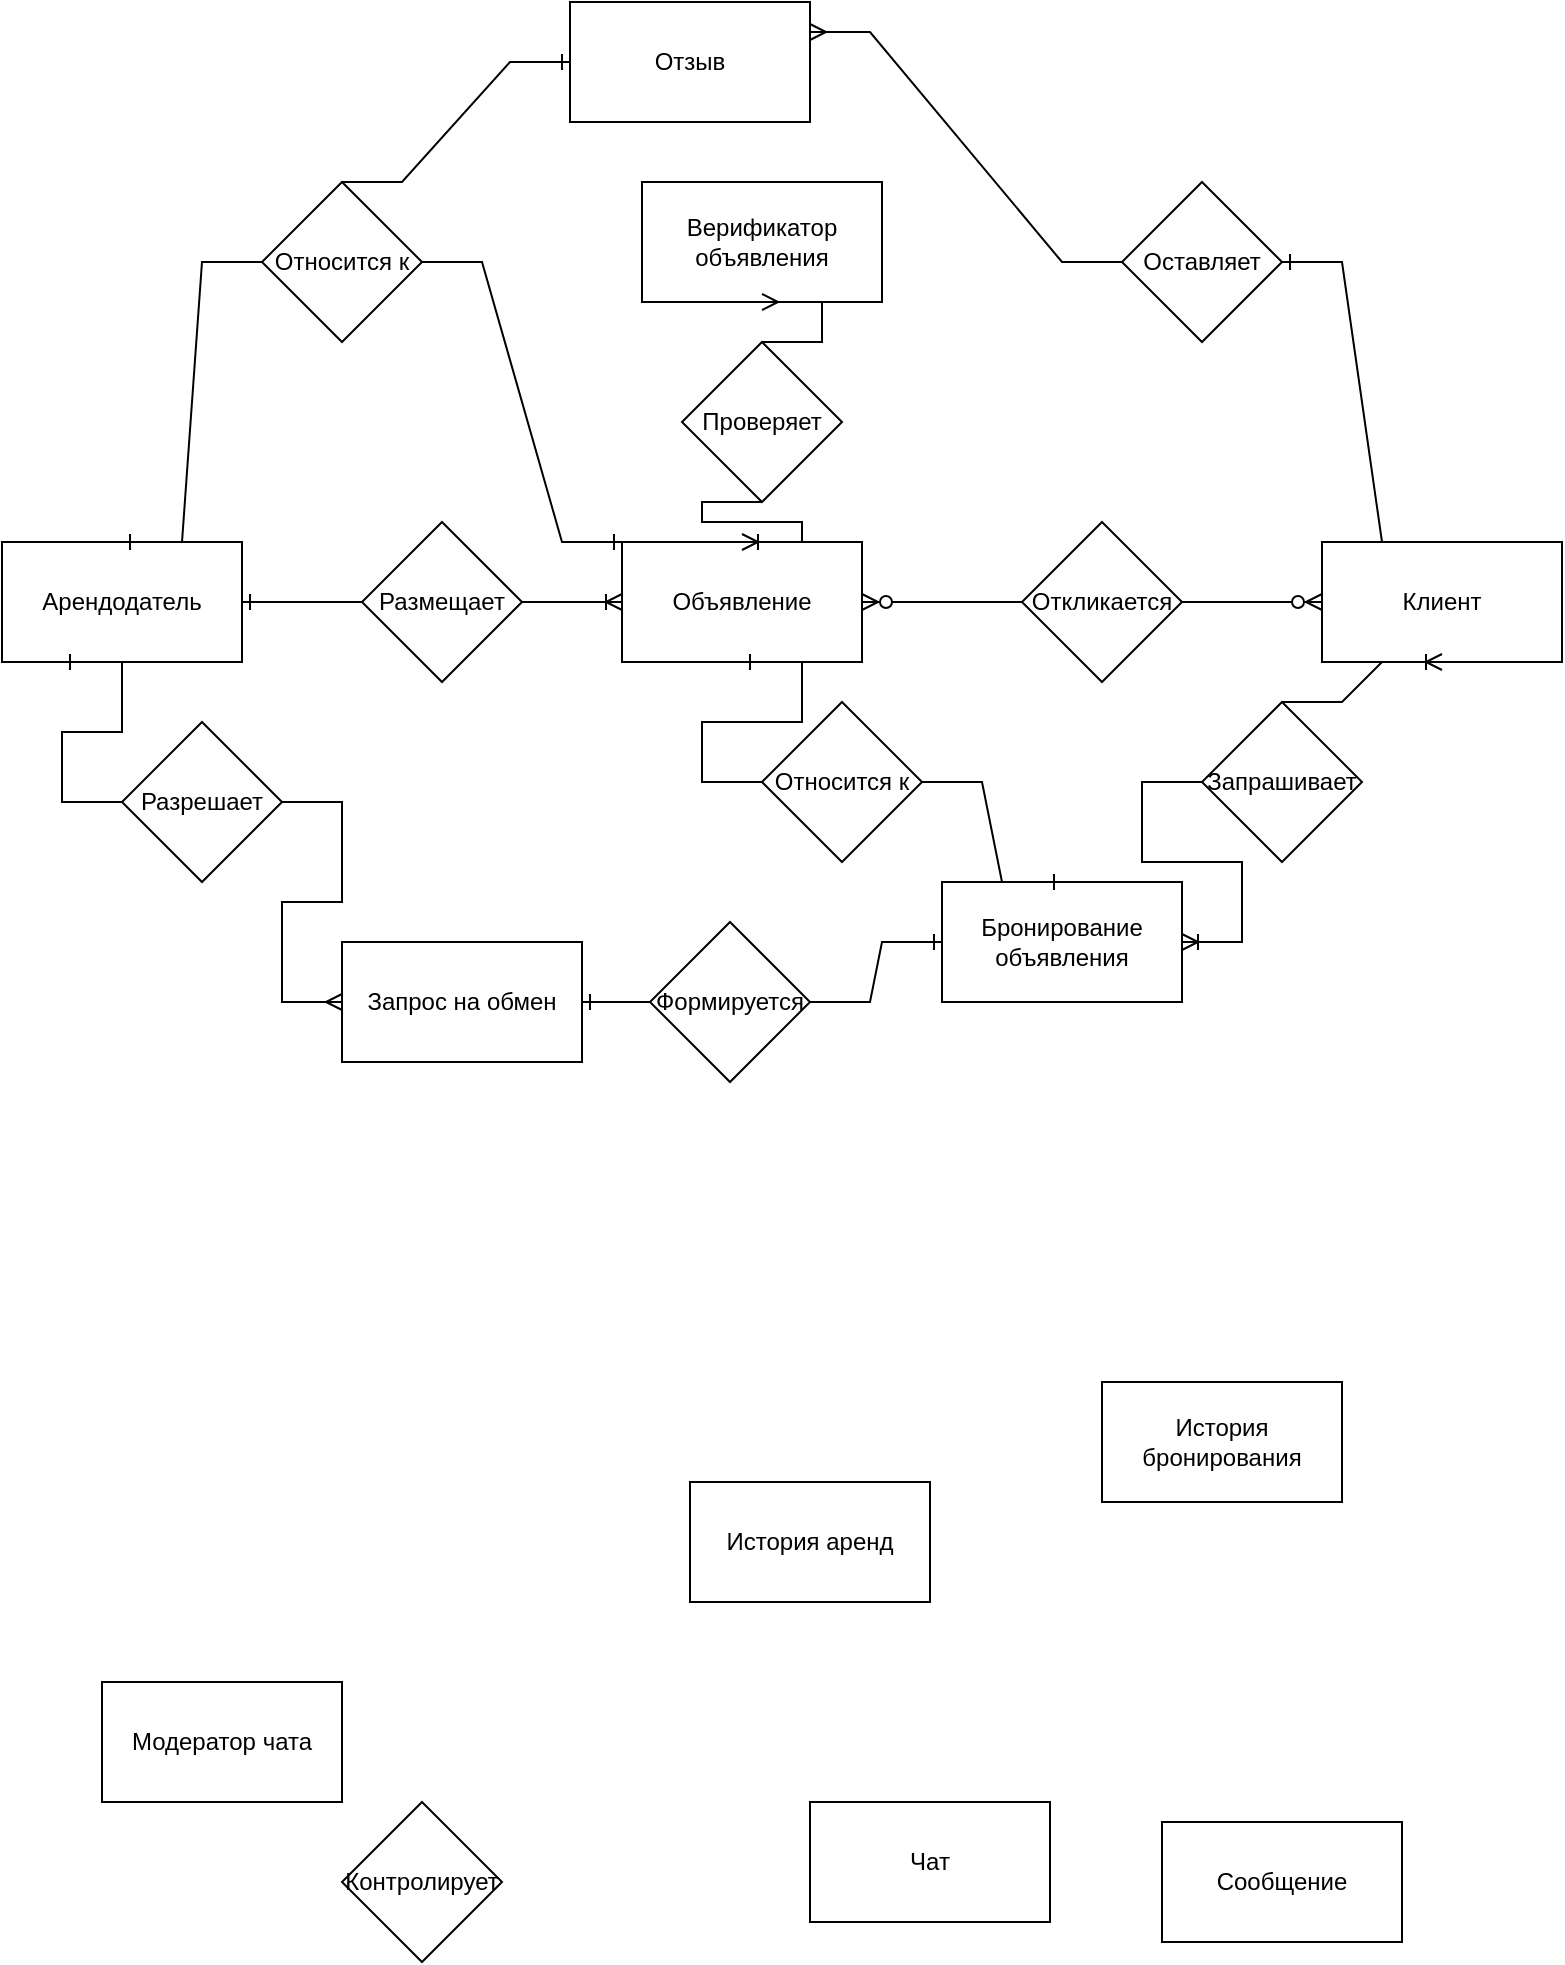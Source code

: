 <mxfile version="24.7.17">
  <diagram name="Страница — 1" id="H7eOhUb1QLdnc-jqc8yt">
    <mxGraphModel dx="1434" dy="738" grid="1" gridSize="10" guides="1" tooltips="1" connect="1" arrows="1" fold="1" page="1" pageScale="1" pageWidth="827" pageHeight="1169" math="0" shadow="0">
      <root>
        <mxCell id="0" />
        <mxCell id="1" parent="0" />
        <mxCell id="WSRJQXSAal-R_Ckg5V9y-1" value="Арендодатель" style="rounded=0;whiteSpace=wrap;html=1;" parent="1" vertex="1">
          <mxGeometry x="10" y="300" width="120" height="60" as="geometry" />
        </mxCell>
        <mxCell id="WSRJQXSAal-R_Ckg5V9y-2" value="Объявление" style="rounded=0;whiteSpace=wrap;html=1;" parent="1" vertex="1">
          <mxGeometry x="320" y="300" width="120" height="60" as="geometry" />
        </mxCell>
        <mxCell id="WSRJQXSAal-R_Ckg5V9y-3" value="Клиент" style="rounded=0;whiteSpace=wrap;html=1;" parent="1" vertex="1">
          <mxGeometry x="670" y="300" width="120" height="60" as="geometry" />
        </mxCell>
        <mxCell id="WSRJQXSAal-R_Ckg5V9y-4" value="Чат" style="rounded=0;whiteSpace=wrap;html=1;" parent="1" vertex="1">
          <mxGeometry x="414" y="930" width="120" height="60" as="geometry" />
        </mxCell>
        <mxCell id="WSRJQXSAal-R_Ckg5V9y-5" value="Сообщение" style="rounded=0;whiteSpace=wrap;html=1;" parent="1" vertex="1">
          <mxGeometry x="590" y="940" width="120" height="60" as="geometry" />
        </mxCell>
        <mxCell id="WSRJQXSAal-R_Ckg5V9y-6" value="Модератор чата" style="rounded=0;whiteSpace=wrap;html=1;" parent="1" vertex="1">
          <mxGeometry x="60" y="870" width="120" height="60" as="geometry" />
        </mxCell>
        <mxCell id="WSRJQXSAal-R_Ckg5V9y-7" value="Отзыв" style="rounded=0;whiteSpace=wrap;html=1;" parent="1" vertex="1">
          <mxGeometry x="294" y="30" width="120" height="60" as="geometry" />
        </mxCell>
        <mxCell id="WSRJQXSAal-R_Ckg5V9y-8" value="История аренд" style="rounded=0;whiteSpace=wrap;html=1;" parent="1" vertex="1">
          <mxGeometry x="354" y="770" width="120" height="60" as="geometry" />
        </mxCell>
        <mxCell id="WSRJQXSAal-R_Ckg5V9y-9" value="Бронирование объявления" style="rounded=0;whiteSpace=wrap;html=1;" parent="1" vertex="1">
          <mxGeometry x="480" y="470" width="120" height="60" as="geometry" />
        </mxCell>
        <mxCell id="WSRJQXSAal-R_Ckg5V9y-10" value="История бронирования" style="rounded=0;whiteSpace=wrap;html=1;" parent="1" vertex="1">
          <mxGeometry x="560" y="720" width="120" height="60" as="geometry" />
        </mxCell>
        <mxCell id="WSRJQXSAal-R_Ckg5V9y-11" value="Запрос на обмен" style="rounded=0;whiteSpace=wrap;html=1;" parent="1" vertex="1">
          <mxGeometry x="180" y="500" width="120" height="60" as="geometry" />
        </mxCell>
        <mxCell id="WSRJQXSAal-R_Ckg5V9y-12" value="Верификатор объявления" style="rounded=0;whiteSpace=wrap;html=1;" parent="1" vertex="1">
          <mxGeometry x="330" y="120" width="120" height="60" as="geometry" />
        </mxCell>
        <mxCell id="WSRJQXSAal-R_Ckg5V9y-13" value="Размещает" style="rhombus;whiteSpace=wrap;html=1;" parent="1" vertex="1">
          <mxGeometry x="190" y="290" width="80" height="80" as="geometry" />
        </mxCell>
        <mxCell id="WSRJQXSAal-R_Ckg5V9y-14" value="" style="edgeStyle=entityRelationEdgeStyle;fontSize=12;html=1;endArrow=ERoneToMany;rounded=0;exitX=1;exitY=0.5;exitDx=0;exitDy=0;entryX=0;entryY=0.5;entryDx=0;entryDy=0;curved=0;" parent="1" source="WSRJQXSAal-R_Ckg5V9y-13" target="WSRJQXSAal-R_Ckg5V9y-2" edge="1">
          <mxGeometry width="100" height="100" relative="1" as="geometry">
            <mxPoint x="330" y="260" as="sourcePoint" />
            <mxPoint x="390" y="300" as="targetPoint" />
            <Array as="points">
              <mxPoint x="390" y="300" />
              <mxPoint x="370" y="290" />
              <mxPoint x="380" y="290" />
            </Array>
          </mxGeometry>
        </mxCell>
        <mxCell id="WSRJQXSAal-R_Ckg5V9y-15" value="" style="edgeStyle=entityRelationEdgeStyle;fontSize=12;html=1;endArrow=ERone;endFill=1;rounded=0;exitX=0;exitY=0.5;exitDx=0;exitDy=0;entryX=1;entryY=0.5;entryDx=0;entryDy=0;" parent="1" source="WSRJQXSAal-R_Ckg5V9y-13" target="WSRJQXSAal-R_Ckg5V9y-1" edge="1">
          <mxGeometry width="100" height="100" relative="1" as="geometry">
            <mxPoint x="360" y="530" as="sourcePoint" />
            <mxPoint x="460" y="430" as="targetPoint" />
            <Array as="points">
              <mxPoint x="240" y="200" />
              <mxPoint x="230" y="210" />
              <mxPoint x="170" y="230" />
              <mxPoint x="240" y="210" />
              <mxPoint x="170" y="220" />
              <mxPoint x="170" y="220" />
            </Array>
          </mxGeometry>
        </mxCell>
        <mxCell id="WSRJQXSAal-R_Ckg5V9y-16" value="Откликается" style="rhombus;whiteSpace=wrap;html=1;" parent="1" vertex="1">
          <mxGeometry x="520" y="290" width="80" height="80" as="geometry" />
        </mxCell>
        <mxCell id="WSRJQXSAal-R_Ckg5V9y-17" value="" style="edgeStyle=entityRelationEdgeStyle;fontSize=12;html=1;endArrow=ERzeroToMany;endFill=1;rounded=0;exitX=1;exitY=0.5;exitDx=0;exitDy=0;entryX=0;entryY=0.5;entryDx=0;entryDy=0;" parent="1" source="WSRJQXSAal-R_Ckg5V9y-16" target="WSRJQXSAal-R_Ckg5V9y-3" edge="1">
          <mxGeometry width="100" height="100" relative="1" as="geometry">
            <mxPoint x="360" y="530" as="sourcePoint" />
            <mxPoint x="460" y="430" as="targetPoint" />
          </mxGeometry>
        </mxCell>
        <mxCell id="WSRJQXSAal-R_Ckg5V9y-18" value="" style="edgeStyle=entityRelationEdgeStyle;fontSize=12;html=1;endArrow=ERzeroToMany;endFill=1;rounded=0;exitX=0;exitY=0.5;exitDx=0;exitDy=0;entryX=1;entryY=0.5;entryDx=0;entryDy=0;" parent="1" source="WSRJQXSAal-R_Ckg5V9y-16" target="WSRJQXSAal-R_Ckg5V9y-2" edge="1">
          <mxGeometry width="100" height="100" relative="1" as="geometry">
            <mxPoint x="360" y="530" as="sourcePoint" />
            <mxPoint x="460" y="430" as="targetPoint" />
          </mxGeometry>
        </mxCell>
        <mxCell id="WSRJQXSAal-R_Ckg5V9y-19" value="Проверяет" style="rhombus;whiteSpace=wrap;html=1;" parent="1" vertex="1">
          <mxGeometry x="350" y="200" width="80" height="80" as="geometry" />
        </mxCell>
        <mxCell id="WSRJQXSAal-R_Ckg5V9y-20" value="" style="edgeStyle=entityRelationEdgeStyle;fontSize=12;html=1;endArrow=ERoneToMany;rounded=0;exitX=0.5;exitY=1;exitDx=0;exitDy=0;entryX=0.5;entryY=0;entryDx=0;entryDy=0;" parent="1" source="WSRJQXSAal-R_Ckg5V9y-19" target="WSRJQXSAal-R_Ckg5V9y-2" edge="1">
          <mxGeometry width="100" height="100" relative="1" as="geometry">
            <mxPoint x="290" y="420" as="sourcePoint" />
            <mxPoint x="380" y="410" as="targetPoint" />
            <Array as="points">
              <mxPoint x="380" y="260" />
            </Array>
          </mxGeometry>
        </mxCell>
        <mxCell id="WSRJQXSAal-R_Ckg5V9y-21" value="" style="edgeStyle=entityRelationEdgeStyle;fontSize=12;html=1;endArrow=ERmany;rounded=0;entryX=0.5;entryY=1;entryDx=0;entryDy=0;exitX=0.5;exitY=0;exitDx=0;exitDy=0;" parent="1" source="WSRJQXSAal-R_Ckg5V9y-19" target="WSRJQXSAal-R_Ckg5V9y-12" edge="1">
          <mxGeometry width="100" height="100" relative="1" as="geometry">
            <mxPoint x="80" y="600" as="sourcePoint" />
            <mxPoint x="180" y="500" as="targetPoint" />
            <Array as="points">
              <mxPoint x="390" y="120" />
            </Array>
          </mxGeometry>
        </mxCell>
        <mxCell id="WSRJQXSAal-R_Ckg5V9y-22" value="Контролирует" style="rhombus;whiteSpace=wrap;html=1;" parent="1" vertex="1">
          <mxGeometry x="180" y="930" width="80" height="80" as="geometry" />
        </mxCell>
        <mxCell id="WSRJQXSAal-R_Ckg5V9y-23" value="Запрашивает" style="rhombus;whiteSpace=wrap;html=1;" parent="1" vertex="1">
          <mxGeometry x="610" y="380" width="80" height="80" as="geometry" />
        </mxCell>
        <mxCell id="hkP1FOUdpDZUAyYgREbw-1" value="" style="edgeStyle=entityRelationEdgeStyle;fontSize=12;html=1;endArrow=ERoneToMany;rounded=0;exitX=0.5;exitY=0;exitDx=0;exitDy=0;entryX=0.5;entryY=1;entryDx=0;entryDy=0;" edge="1" parent="1" source="WSRJQXSAal-R_Ckg5V9y-23" target="WSRJQXSAal-R_Ckg5V9y-3">
          <mxGeometry width="100" height="100" relative="1" as="geometry">
            <mxPoint x="360" y="430" as="sourcePoint" />
            <mxPoint x="460" y="330" as="targetPoint" />
          </mxGeometry>
        </mxCell>
        <mxCell id="hkP1FOUdpDZUAyYgREbw-2" value="" style="edgeStyle=entityRelationEdgeStyle;fontSize=12;html=1;endArrow=ERoneToMany;rounded=0;exitX=0;exitY=0.5;exitDx=0;exitDy=0;entryX=1;entryY=0.5;entryDx=0;entryDy=0;" edge="1" parent="1" source="WSRJQXSAal-R_Ckg5V9y-23" target="WSRJQXSAal-R_Ckg5V9y-9">
          <mxGeometry width="100" height="100" relative="1" as="geometry">
            <mxPoint x="610" y="450" as="sourcePoint" />
            <mxPoint x="740" y="360" as="targetPoint" />
          </mxGeometry>
        </mxCell>
        <mxCell id="hkP1FOUdpDZUAyYgREbw-3" value="Разрешает" style="rhombus;whiteSpace=wrap;html=1;" vertex="1" parent="1">
          <mxGeometry x="70" y="390" width="80" height="80" as="geometry" />
        </mxCell>
        <mxCell id="hkP1FOUdpDZUAyYgREbw-4" value="" style="edgeStyle=entityRelationEdgeStyle;fontSize=12;html=1;endArrow=ERone;endFill=1;rounded=0;exitX=0;exitY=0.5;exitDx=0;exitDy=0;entryX=0.25;entryY=1;entryDx=0;entryDy=0;" edge="1" parent="1" source="hkP1FOUdpDZUAyYgREbw-3" target="WSRJQXSAal-R_Ckg5V9y-1">
          <mxGeometry width="100" height="100" relative="1" as="geometry">
            <mxPoint x="360" y="630" as="sourcePoint" />
            <mxPoint x="70" y="380" as="targetPoint" />
          </mxGeometry>
        </mxCell>
        <mxCell id="hkP1FOUdpDZUAyYgREbw-5" value="" style="edgeStyle=entityRelationEdgeStyle;fontSize=12;html=1;endArrow=ERmany;rounded=0;exitX=1;exitY=0.5;exitDx=0;exitDy=0;entryX=0;entryY=0.5;entryDx=0;entryDy=0;" edge="1" parent="1" source="hkP1FOUdpDZUAyYgREbw-3" target="WSRJQXSAal-R_Ckg5V9y-11">
          <mxGeometry width="100" height="100" relative="1" as="geometry">
            <mxPoint x="360" y="630" as="sourcePoint" />
            <mxPoint x="460" y="530" as="targetPoint" />
          </mxGeometry>
        </mxCell>
        <mxCell id="hkP1FOUdpDZUAyYgREbw-7" value="Оставляет" style="rhombus;whiteSpace=wrap;html=1;" vertex="1" parent="1">
          <mxGeometry x="570" y="120" width="80" height="80" as="geometry" />
        </mxCell>
        <mxCell id="hkP1FOUdpDZUAyYgREbw-11" value="" style="edgeStyle=entityRelationEdgeStyle;fontSize=12;html=1;endArrow=ERone;endFill=1;rounded=0;exitX=0.5;exitY=0;exitDx=0;exitDy=0;" edge="1" parent="1" source="WSRJQXSAal-R_Ckg5V9y-3" target="hkP1FOUdpDZUAyYgREbw-7">
          <mxGeometry width="100" height="100" relative="1" as="geometry">
            <mxPoint x="360" y="430" as="sourcePoint" />
            <mxPoint x="460" y="330" as="targetPoint" />
          </mxGeometry>
        </mxCell>
        <mxCell id="hkP1FOUdpDZUAyYgREbw-12" value="" style="edgeStyle=entityRelationEdgeStyle;fontSize=12;html=1;endArrow=ERmany;rounded=0;exitX=0;exitY=0.5;exitDx=0;exitDy=0;entryX=1;entryY=0.25;entryDx=0;entryDy=0;" edge="1" parent="1" source="hkP1FOUdpDZUAyYgREbw-7" target="WSRJQXSAal-R_Ckg5V9y-7">
          <mxGeometry width="100" height="100" relative="1" as="geometry">
            <mxPoint x="360" y="430" as="sourcePoint" />
            <mxPoint x="460" y="330" as="targetPoint" />
          </mxGeometry>
        </mxCell>
        <mxCell id="hkP1FOUdpDZUAyYgREbw-14" value="Относится к" style="rhombus;whiteSpace=wrap;html=1;" vertex="1" parent="1">
          <mxGeometry x="140" y="120" width="80" height="80" as="geometry" />
        </mxCell>
        <mxCell id="hkP1FOUdpDZUAyYgREbw-15" value="" style="edgeStyle=entityRelationEdgeStyle;fontSize=12;html=1;endArrow=ERone;endFill=1;rounded=0;exitX=0;exitY=0.5;exitDx=0;exitDy=0;entryX=0.5;entryY=0;entryDx=0;entryDy=0;" edge="1" parent="1" source="hkP1FOUdpDZUAyYgREbw-14" target="WSRJQXSAal-R_Ckg5V9y-1">
          <mxGeometry width="100" height="100" relative="1" as="geometry">
            <mxPoint x="10" y="210" as="sourcePoint" />
            <mxPoint x="110" y="110" as="targetPoint" />
          </mxGeometry>
        </mxCell>
        <mxCell id="hkP1FOUdpDZUAyYgREbw-16" value="" style="edgeStyle=entityRelationEdgeStyle;fontSize=12;html=1;endArrow=ERone;endFill=1;rounded=0;exitX=1;exitY=0.5;exitDx=0;exitDy=0;entryX=0;entryY=0;entryDx=0;entryDy=0;" edge="1" parent="1" source="hkP1FOUdpDZUAyYgREbw-14" target="WSRJQXSAal-R_Ckg5V9y-2">
          <mxGeometry width="100" height="100" relative="1" as="geometry">
            <mxPoint x="150" y="170" as="sourcePoint" />
            <mxPoint x="80" y="310" as="targetPoint" />
          </mxGeometry>
        </mxCell>
        <mxCell id="hkP1FOUdpDZUAyYgREbw-17" value="" style="edgeStyle=entityRelationEdgeStyle;fontSize=12;html=1;endArrow=ERone;endFill=1;rounded=0;exitX=0.5;exitY=0;exitDx=0;exitDy=0;entryX=0;entryY=0.5;entryDx=0;entryDy=0;" edge="1" parent="1" source="hkP1FOUdpDZUAyYgREbw-14" target="WSRJQXSAal-R_Ckg5V9y-7">
          <mxGeometry width="100" height="100" relative="1" as="geometry">
            <mxPoint x="230" y="170" as="sourcePoint" />
            <mxPoint x="330" y="310" as="targetPoint" />
          </mxGeometry>
        </mxCell>
        <mxCell id="hkP1FOUdpDZUAyYgREbw-18" value="Относится к" style="rhombus;whiteSpace=wrap;html=1;" vertex="1" parent="1">
          <mxGeometry x="390" y="380" width="80" height="80" as="geometry" />
        </mxCell>
        <mxCell id="hkP1FOUdpDZUAyYgREbw-19" value="" style="edgeStyle=entityRelationEdgeStyle;fontSize=12;html=1;endArrow=ERone;endFill=1;rounded=0;exitX=1;exitY=0.5;exitDx=0;exitDy=0;entryX=0.5;entryY=0;entryDx=0;entryDy=0;" edge="1" parent="1" source="hkP1FOUdpDZUAyYgREbw-18" target="WSRJQXSAal-R_Ckg5V9y-9">
          <mxGeometry width="100" height="100" relative="1" as="geometry">
            <mxPoint x="230" y="170" as="sourcePoint" />
            <mxPoint x="330" y="310" as="targetPoint" />
          </mxGeometry>
        </mxCell>
        <mxCell id="hkP1FOUdpDZUAyYgREbw-20" value="" style="edgeStyle=entityRelationEdgeStyle;fontSize=12;html=1;endArrow=ERone;endFill=1;rounded=0;exitX=0;exitY=0.5;exitDx=0;exitDy=0;entryX=0.5;entryY=1;entryDx=0;entryDy=0;" edge="1" parent="1" source="hkP1FOUdpDZUAyYgREbw-18" target="WSRJQXSAal-R_Ckg5V9y-2">
          <mxGeometry width="100" height="100" relative="1" as="geometry">
            <mxPoint x="480" y="430" as="sourcePoint" />
            <mxPoint x="550" y="480" as="targetPoint" />
          </mxGeometry>
        </mxCell>
        <mxCell id="hkP1FOUdpDZUAyYgREbw-21" value="Формируется" style="rhombus;whiteSpace=wrap;html=1;" vertex="1" parent="1">
          <mxGeometry x="334" y="490" width="80" height="80" as="geometry" />
        </mxCell>
        <mxCell id="hkP1FOUdpDZUAyYgREbw-22" value="" style="edgeStyle=entityRelationEdgeStyle;fontSize=12;html=1;endArrow=ERone;endFill=1;rounded=0;exitX=1;exitY=0.5;exitDx=0;exitDy=0;entryX=0;entryY=0.5;entryDx=0;entryDy=0;" edge="1" parent="1" source="hkP1FOUdpDZUAyYgREbw-21" target="WSRJQXSAal-R_Ckg5V9y-9">
          <mxGeometry width="100" height="100" relative="1" as="geometry">
            <mxPoint x="480" y="430" as="sourcePoint" />
            <mxPoint x="550" y="480" as="targetPoint" />
          </mxGeometry>
        </mxCell>
        <mxCell id="hkP1FOUdpDZUAyYgREbw-23" value="" style="edgeStyle=entityRelationEdgeStyle;fontSize=12;html=1;endArrow=ERone;endFill=1;rounded=0;exitX=0;exitY=0.5;exitDx=0;exitDy=0;entryX=1;entryY=0.5;entryDx=0;entryDy=0;" edge="1" parent="1" source="hkP1FOUdpDZUAyYgREbw-21" target="WSRJQXSAal-R_Ckg5V9y-11">
          <mxGeometry width="100" height="100" relative="1" as="geometry">
            <mxPoint x="550" y="540" as="sourcePoint" />
            <mxPoint x="530" y="630" as="targetPoint" />
          </mxGeometry>
        </mxCell>
      </root>
    </mxGraphModel>
  </diagram>
</mxfile>
